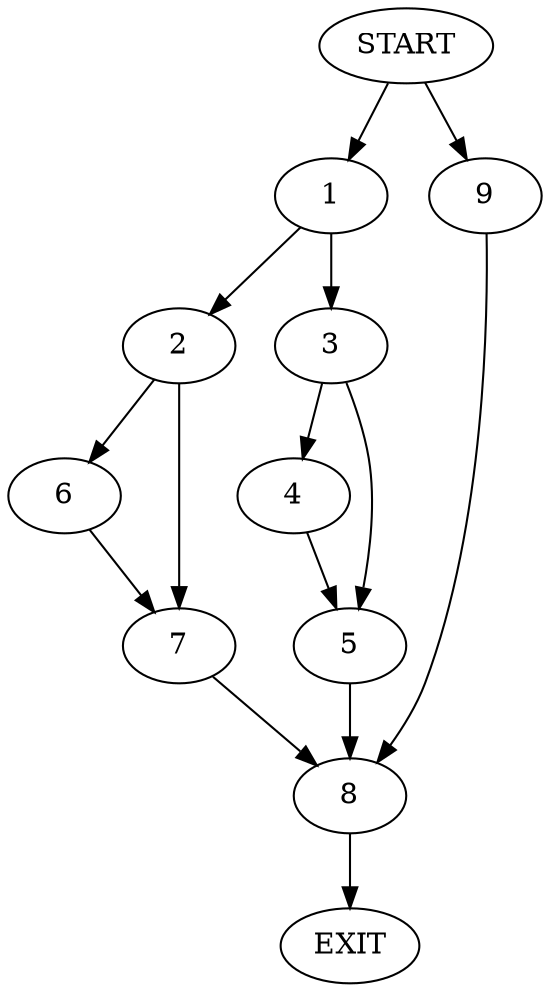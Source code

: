 digraph {
0 [label="START"]
10 [label="EXIT"]
0 -> 1
1 -> 2
1 -> 3
3 -> 4
3 -> 5
2 -> 6
2 -> 7
6 -> 7
7 -> 8
8 -> 10
4 -> 5
5 -> 8
0 -> 9
9 -> 8
}
